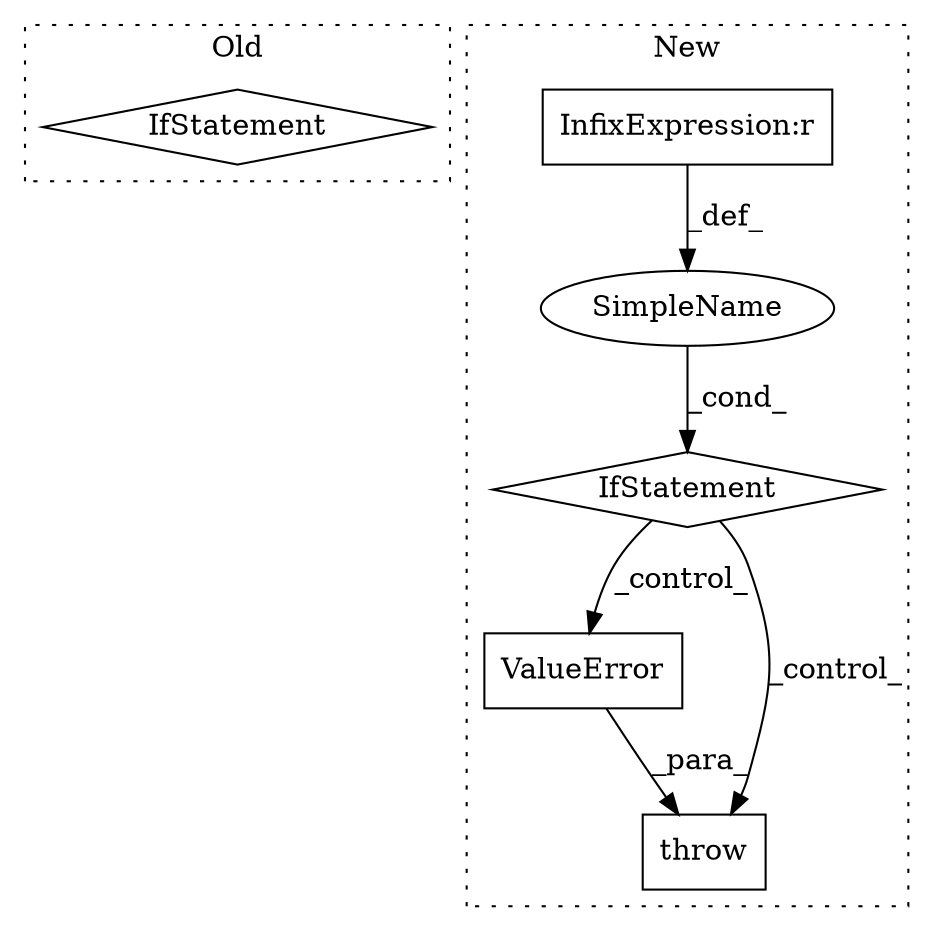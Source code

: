 digraph G {
subgraph cluster0 {
1 [label="IfStatement" a="25" s="8749,8768" l="4,2" shape="diamond"];
label = "Old";
style="dotted";
}
subgraph cluster1 {
2 [label="ValueError" a="32" s="6809,6873" l="11,1" shape="box"];
3 [label="IfStatement" a="25" s="6415,6450" l="4,2" shape="diamond"];
4 [label="SimpleName" a="42" s="" l="" shape="ellipse"];
5 [label="throw" a="53" s="6803" l="6" shape="box"];
6 [label="InfixExpression:r" a="27" s="6437" l="4" shape="box"];
label = "New";
style="dotted";
}
2 -> 5 [label="_para_"];
3 -> 2 [label="_control_"];
3 -> 5 [label="_control_"];
4 -> 3 [label="_cond_"];
6 -> 4 [label="_def_"];
}